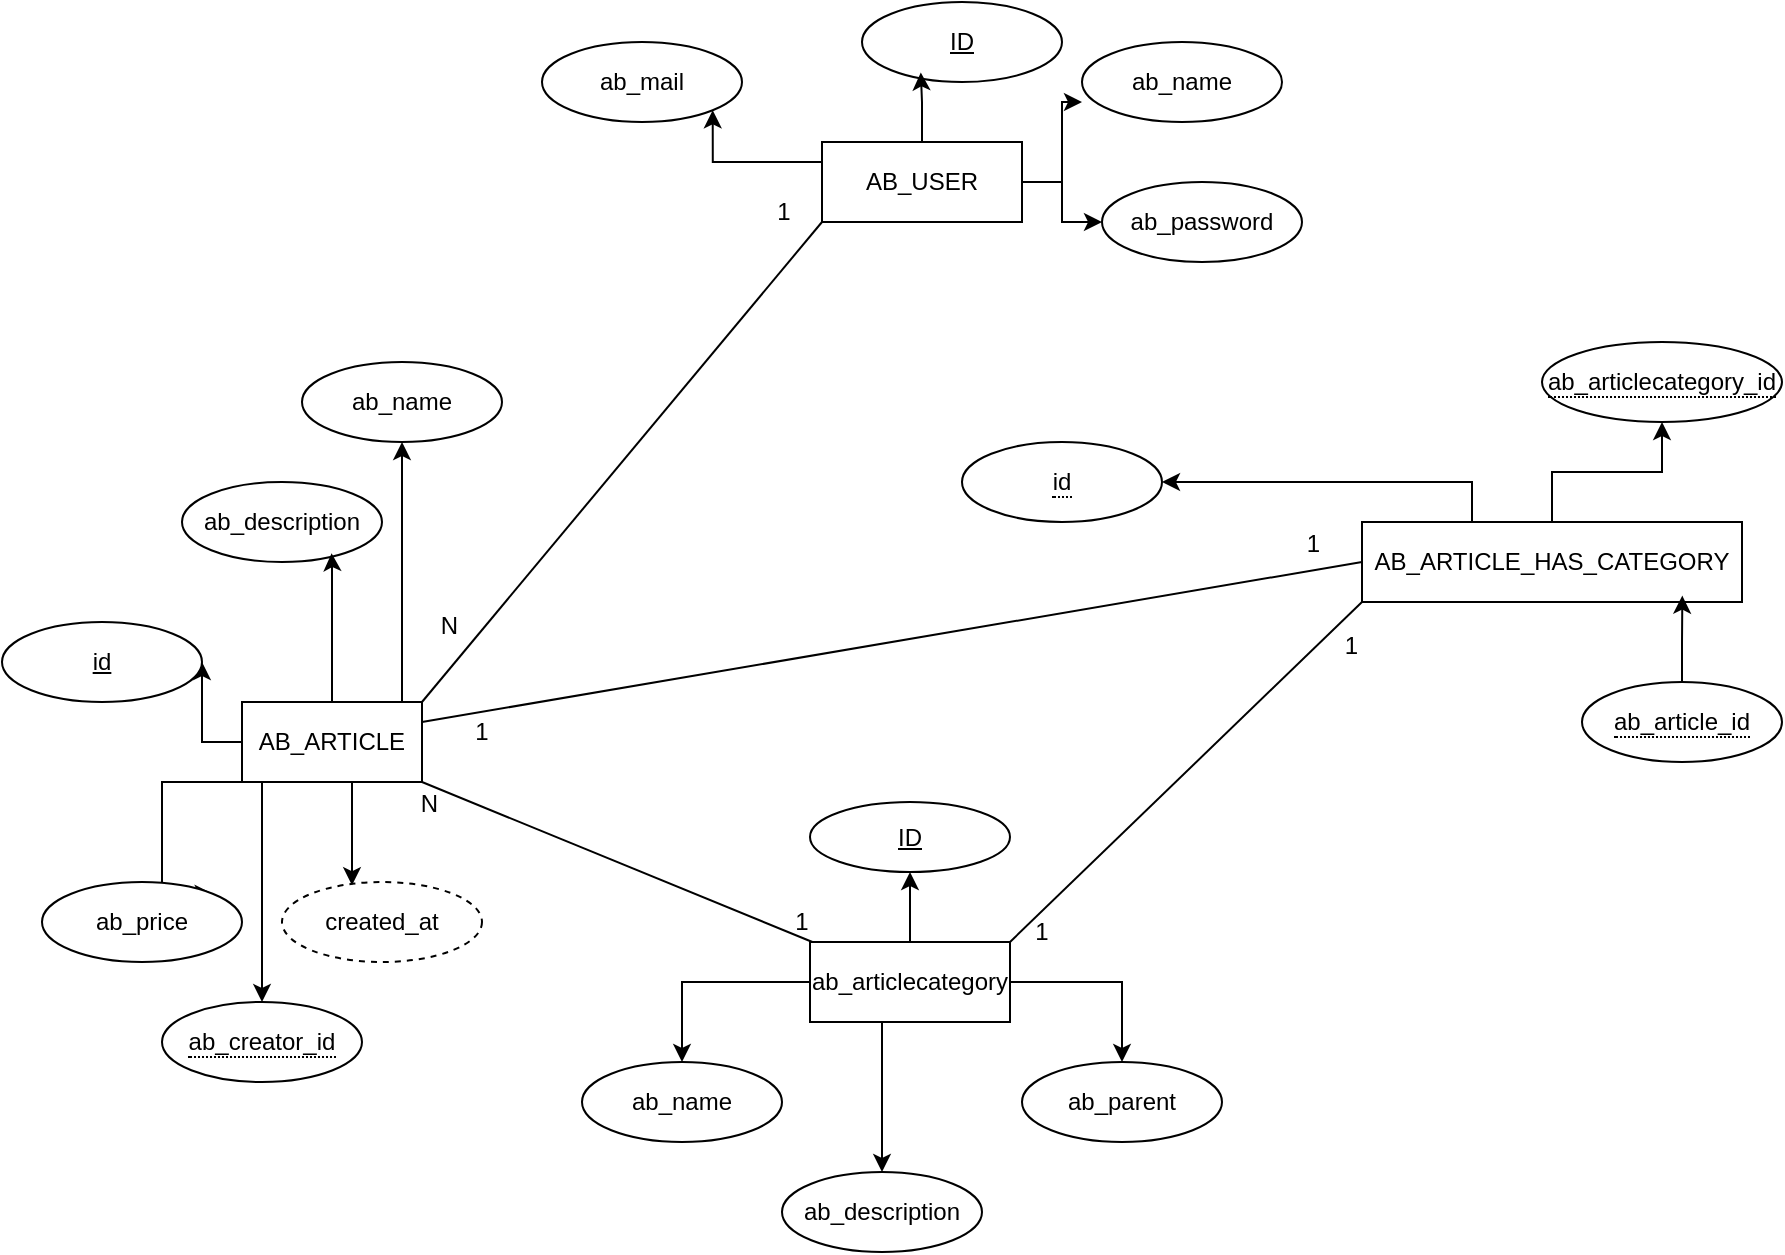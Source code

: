 <mxfile version="26.2.2">
  <diagram name="Page-1" id="SvWZXMdqnCbOz-GO7u-F">
    <mxGraphModel dx="1871" dy="626" grid="1" gridSize="10" guides="1" tooltips="1" connect="1" arrows="1" fold="1" page="1" pageScale="1" pageWidth="827" pageHeight="1169" background="#ffffff" math="0" shadow="0">
      <root>
        <mxCell id="0" />
        <mxCell id="1" parent="0" />
        <mxCell id="-T-tow7LN_VVc8fzxaMG-10" style="edgeStyle=orthogonalEdgeStyle;rounded=0;orthogonalLoop=1;jettySize=auto;html=1;" edge="1" parent="1" source="-T-tow7LN_VVc8fzxaMG-1" target="-T-tow7LN_VVc8fzxaMG-2">
          <mxGeometry relative="1" as="geometry">
            <Array as="points">
              <mxPoint x="110" y="230" />
              <mxPoint x="110" y="230" />
            </Array>
          </mxGeometry>
        </mxCell>
        <mxCell id="-T-tow7LN_VVc8fzxaMG-12" style="edgeStyle=orthogonalEdgeStyle;rounded=0;orthogonalLoop=1;jettySize=auto;html=1;exitX=0.5;exitY=1;exitDx=0;exitDy=0;entryX=1;entryY=0;entryDx=0;entryDy=0;" edge="1" parent="1" source="-T-tow7LN_VVc8fzxaMG-1" target="-T-tow7LN_VVc8fzxaMG-5">
          <mxGeometry relative="1" as="geometry">
            <Array as="points">
              <mxPoint x="-10" y="390" />
              <mxPoint x="-10" y="446" />
            </Array>
          </mxGeometry>
        </mxCell>
        <mxCell id="-T-tow7LN_VVc8fzxaMG-14" style="edgeStyle=orthogonalEdgeStyle;rounded=0;orthogonalLoop=1;jettySize=auto;html=1;" edge="1" parent="1" source="-T-tow7LN_VVc8fzxaMG-1" target="-T-tow7LN_VVc8fzxaMG-8">
          <mxGeometry relative="1" as="geometry" />
        </mxCell>
        <mxCell id="-T-tow7LN_VVc8fzxaMG-38" style="edgeStyle=orthogonalEdgeStyle;rounded=0;orthogonalLoop=1;jettySize=auto;html=1;" edge="1" parent="1" source="-T-tow7LN_VVc8fzxaMG-1" target="-T-tow7LN_VVc8fzxaMG-16">
          <mxGeometry relative="1" as="geometry">
            <Array as="points">
              <mxPoint x="40" y="420" />
              <mxPoint x="40" y="420" />
            </Array>
          </mxGeometry>
        </mxCell>
        <mxCell id="-T-tow7LN_VVc8fzxaMG-1" value="AB_ARTICLE" style="whiteSpace=wrap;html=1;align=center;" vertex="1" parent="1">
          <mxGeometry x="30" y="350" width="90" height="40" as="geometry" />
        </mxCell>
        <mxCell id="-T-tow7LN_VVc8fzxaMG-2" value="ab_name" style="ellipse;whiteSpace=wrap;html=1;align=center;" vertex="1" parent="1">
          <mxGeometry x="60" y="180" width="100" height="40" as="geometry" />
        </mxCell>
        <mxCell id="-T-tow7LN_VVc8fzxaMG-3" style="edgeStyle=orthogonalEdgeStyle;rounded=0;orthogonalLoop=1;jettySize=auto;html=1;exitX=0.5;exitY=1;exitDx=0;exitDy=0;" edge="1" parent="1" source="-T-tow7LN_VVc8fzxaMG-2" target="-T-tow7LN_VVc8fzxaMG-2">
          <mxGeometry relative="1" as="geometry" />
        </mxCell>
        <mxCell id="-T-tow7LN_VVc8fzxaMG-5" value="ab_price" style="ellipse;whiteSpace=wrap;html=1;align=center;" vertex="1" parent="1">
          <mxGeometry x="-70" y="440" width="100" height="40" as="geometry" />
        </mxCell>
        <mxCell id="-T-tow7LN_VVc8fzxaMG-6" value="ab_description" style="ellipse;whiteSpace=wrap;html=1;align=center;" vertex="1" parent="1">
          <mxGeometry y="240" width="100" height="40" as="geometry" />
        </mxCell>
        <mxCell id="-T-tow7LN_VVc8fzxaMG-8" value="id" style="ellipse;whiteSpace=wrap;html=1;align=center;fontStyle=4;" vertex="1" parent="1">
          <mxGeometry x="-90" y="310" width="100" height="40" as="geometry" />
        </mxCell>
        <mxCell id="-T-tow7LN_VVc8fzxaMG-9" value="created_at" style="ellipse;whiteSpace=wrap;html=1;align=center;dashed=1;" vertex="1" parent="1">
          <mxGeometry x="50" y="440" width="100" height="40" as="geometry" />
        </mxCell>
        <mxCell id="-T-tow7LN_VVc8fzxaMG-11" style="edgeStyle=orthogonalEdgeStyle;rounded=0;orthogonalLoop=1;jettySize=auto;html=1;entryX=0.748;entryY=0.89;entryDx=0;entryDy=0;entryPerimeter=0;" edge="1" parent="1" source="-T-tow7LN_VVc8fzxaMG-1" target="-T-tow7LN_VVc8fzxaMG-6">
          <mxGeometry relative="1" as="geometry">
            <Array as="points">
              <mxPoint x="75" y="280" />
              <mxPoint x="75" y="280" />
            </Array>
          </mxGeometry>
        </mxCell>
        <mxCell id="-T-tow7LN_VVc8fzxaMG-16" value="&lt;span style=&quot;border-bottom: 1px dotted&quot;&gt;ab_creator_id&lt;/span&gt;" style="ellipse;whiteSpace=wrap;html=1;align=center;" vertex="1" parent="1">
          <mxGeometry x="-10" y="500" width="100" height="40" as="geometry" />
        </mxCell>
        <mxCell id="-T-tow7LN_VVc8fzxaMG-26" style="edgeStyle=orthogonalEdgeStyle;rounded=0;orthogonalLoop=1;jettySize=auto;html=1;" edge="1" parent="1" source="-T-tow7LN_VVc8fzxaMG-20" target="-T-tow7LN_VVc8fzxaMG-23">
          <mxGeometry relative="1" as="geometry" />
        </mxCell>
        <mxCell id="-T-tow7LN_VVc8fzxaMG-28" style="edgeStyle=orthogonalEdgeStyle;rounded=0;orthogonalLoop=1;jettySize=auto;html=1;entryX=1;entryY=1;entryDx=0;entryDy=0;" edge="1" parent="1" source="-T-tow7LN_VVc8fzxaMG-20" target="-T-tow7LN_VVc8fzxaMG-21">
          <mxGeometry relative="1" as="geometry">
            <Array as="points">
              <mxPoint x="265" y="80" />
            </Array>
          </mxGeometry>
        </mxCell>
        <mxCell id="-T-tow7LN_VVc8fzxaMG-20" value="AB_USER" style="whiteSpace=wrap;html=1;align=center;" vertex="1" parent="1">
          <mxGeometry x="320" y="70" width="100" height="40" as="geometry" />
        </mxCell>
        <mxCell id="-T-tow7LN_VVc8fzxaMG-21" value="ab_mail" style="ellipse;whiteSpace=wrap;html=1;align=center;" vertex="1" parent="1">
          <mxGeometry x="180" y="20" width="100" height="40" as="geometry" />
        </mxCell>
        <mxCell id="-T-tow7LN_VVc8fzxaMG-22" value="ab_name" style="ellipse;whiteSpace=wrap;html=1;align=center;" vertex="1" parent="1">
          <mxGeometry x="450" y="20" width="100" height="40" as="geometry" />
        </mxCell>
        <mxCell id="-T-tow7LN_VVc8fzxaMG-23" value="ab_password" style="ellipse;whiteSpace=wrap;html=1;align=center;" vertex="1" parent="1">
          <mxGeometry x="460" y="90" width="100" height="40" as="geometry" />
        </mxCell>
        <mxCell id="-T-tow7LN_VVc8fzxaMG-24" value="ID" style="ellipse;whiteSpace=wrap;html=1;align=center;fontStyle=4;" vertex="1" parent="1">
          <mxGeometry x="340" width="100" height="40" as="geometry" />
        </mxCell>
        <mxCell id="-T-tow7LN_VVc8fzxaMG-27" style="edgeStyle=orthogonalEdgeStyle;rounded=0;orthogonalLoop=1;jettySize=auto;html=1;entryX=0;entryY=0.75;entryDx=0;entryDy=0;entryPerimeter=0;" edge="1" parent="1" source="-T-tow7LN_VVc8fzxaMG-20" target="-T-tow7LN_VVc8fzxaMG-22">
          <mxGeometry relative="1" as="geometry" />
        </mxCell>
        <mxCell id="-T-tow7LN_VVc8fzxaMG-30" style="edgeStyle=orthogonalEdgeStyle;rounded=0;orthogonalLoop=1;jettySize=auto;html=1;entryX=0.294;entryY=0.88;entryDx=0;entryDy=0;entryPerimeter=0;" edge="1" parent="1" source="-T-tow7LN_VVc8fzxaMG-20" target="-T-tow7LN_VVc8fzxaMG-24">
          <mxGeometry relative="1" as="geometry" />
        </mxCell>
        <mxCell id="-T-tow7LN_VVc8fzxaMG-31" value="" style="endArrow=none;html=1;rounded=0;exitX=0;exitY=0.5;exitDx=0;exitDy=0;entryX=1;entryY=0.5;entryDx=0;entryDy=0;" edge="1" parent="1">
          <mxGeometry relative="1" as="geometry">
            <mxPoint x="320" y="110" as="sourcePoint" />
            <mxPoint x="120" y="350" as="targetPoint" />
          </mxGeometry>
        </mxCell>
        <mxCell id="-T-tow7LN_VVc8fzxaMG-32" value="N" style="resizable=0;html=1;whiteSpace=wrap;align=right;verticalAlign=bottom;" connectable="0" vertex="1" parent="-T-tow7LN_VVc8fzxaMG-31">
          <mxGeometry x="1" relative="1" as="geometry">
            <mxPoint x="20" y="-30" as="offset" />
          </mxGeometry>
        </mxCell>
        <mxCell id="-T-tow7LN_VVc8fzxaMG-50" value="" style="edgeStyle=orthogonalEdgeStyle;rounded=0;orthogonalLoop=1;jettySize=auto;html=1;" edge="1" parent="1" source="-T-tow7LN_VVc8fzxaMG-33" target="-T-tow7LN_VVc8fzxaMG-36">
          <mxGeometry relative="1" as="geometry">
            <Array as="points">
              <mxPoint x="350" y="540" />
              <mxPoint x="350" y="540" />
            </Array>
          </mxGeometry>
        </mxCell>
        <mxCell id="-T-tow7LN_VVc8fzxaMG-51" style="edgeStyle=orthogonalEdgeStyle;rounded=0;orthogonalLoop=1;jettySize=auto;html=1;entryX=0.5;entryY=0;entryDx=0;entryDy=0;" edge="1" parent="1" source="-T-tow7LN_VVc8fzxaMG-33" target="-T-tow7LN_VVc8fzxaMG-48">
          <mxGeometry relative="1" as="geometry" />
        </mxCell>
        <mxCell id="-T-tow7LN_VVc8fzxaMG-52" style="edgeStyle=orthogonalEdgeStyle;rounded=0;orthogonalLoop=1;jettySize=auto;html=1;" edge="1" parent="1" source="-T-tow7LN_VVc8fzxaMG-33" target="-T-tow7LN_VVc8fzxaMG-37">
          <mxGeometry relative="1" as="geometry" />
        </mxCell>
        <mxCell id="-T-tow7LN_VVc8fzxaMG-78" style="edgeStyle=orthogonalEdgeStyle;rounded=0;orthogonalLoop=1;jettySize=auto;html=1;entryX=0.5;entryY=0;entryDx=0;entryDy=0;" edge="1" parent="1" source="-T-tow7LN_VVc8fzxaMG-33" target="-T-tow7LN_VVc8fzxaMG-35">
          <mxGeometry relative="1" as="geometry" />
        </mxCell>
        <mxCell id="-T-tow7LN_VVc8fzxaMG-33" value="ab_articlecategory" style="whiteSpace=wrap;html=1;align=center;" vertex="1" parent="1">
          <mxGeometry x="314" y="470" width="100" height="40" as="geometry" />
        </mxCell>
        <mxCell id="-T-tow7LN_VVc8fzxaMG-35" value="ab_name" style="ellipse;whiteSpace=wrap;html=1;align=center;" vertex="1" parent="1">
          <mxGeometry x="200" y="530" width="100" height="40" as="geometry" />
        </mxCell>
        <mxCell id="-T-tow7LN_VVc8fzxaMG-36" value="ab_description" style="ellipse;whiteSpace=wrap;html=1;align=center;" vertex="1" parent="1">
          <mxGeometry x="300" y="585" width="100" height="40" as="geometry" />
        </mxCell>
        <mxCell id="-T-tow7LN_VVc8fzxaMG-37" value="ID" style="ellipse;whiteSpace=wrap;html=1;align=center;fontStyle=4;" vertex="1" parent="1">
          <mxGeometry x="314" y="400" width="100" height="35" as="geometry" />
        </mxCell>
        <mxCell id="-T-tow7LN_VVc8fzxaMG-40" style="edgeStyle=orthogonalEdgeStyle;rounded=0;orthogonalLoop=1;jettySize=auto;html=1;entryX=0.35;entryY=0.04;entryDx=0;entryDy=0;entryPerimeter=0;" edge="1" parent="1" source="-T-tow7LN_VVc8fzxaMG-1" target="-T-tow7LN_VVc8fzxaMG-9">
          <mxGeometry relative="1" as="geometry">
            <Array as="points">
              <mxPoint x="85" y="400" />
              <mxPoint x="85" y="400" />
            </Array>
          </mxGeometry>
        </mxCell>
        <mxCell id="-T-tow7LN_VVc8fzxaMG-42" value="" style="endArrow=none;html=1;rounded=0;entryX=1;entryY=1;entryDx=0;entryDy=0;" edge="1" parent="1" source="-T-tow7LN_VVc8fzxaMG-33" target="-T-tow7LN_VVc8fzxaMG-1">
          <mxGeometry relative="1" as="geometry">
            <mxPoint x="140" y="570" as="sourcePoint" />
            <mxPoint x="300" y="570" as="targetPoint" />
          </mxGeometry>
        </mxCell>
        <mxCell id="-T-tow7LN_VVc8fzxaMG-43" value="N" style="resizable=0;html=1;whiteSpace=wrap;align=right;verticalAlign=bottom;" connectable="0" vertex="1" parent="-T-tow7LN_VVc8fzxaMG-42">
          <mxGeometry x="1" relative="1" as="geometry">
            <mxPoint x="10" y="20" as="offset" />
          </mxGeometry>
        </mxCell>
        <mxCell id="-T-tow7LN_VVc8fzxaMG-44" value="1" style="text;html=1;align=center;verticalAlign=middle;whiteSpace=wrap;rounded=0;" vertex="1" parent="1">
          <mxGeometry x="288" y="100" width="26" height="10" as="geometry" />
        </mxCell>
        <mxCell id="-T-tow7LN_VVc8fzxaMG-47" value="1" style="text;html=1;align=center;verticalAlign=middle;whiteSpace=wrap;rounded=0;" vertex="1" parent="1">
          <mxGeometry x="300" y="455" width="20" height="10" as="geometry" />
        </mxCell>
        <mxCell id="-T-tow7LN_VVc8fzxaMG-48" value="ab_parent" style="ellipse;whiteSpace=wrap;html=1;align=center;" vertex="1" parent="1">
          <mxGeometry x="420" y="530" width="100" height="40" as="geometry" />
        </mxCell>
        <mxCell id="-T-tow7LN_VVc8fzxaMG-56" style="edgeStyle=orthogonalEdgeStyle;rounded=0;orthogonalLoop=1;jettySize=auto;html=1;entryX=1;entryY=0.5;entryDx=0;entryDy=0;" edge="1" parent="1" source="-T-tow7LN_VVc8fzxaMG-53" target="-T-tow7LN_VVc8fzxaMG-54">
          <mxGeometry relative="1" as="geometry">
            <Array as="points">
              <mxPoint x="645" y="240" />
            </Array>
          </mxGeometry>
        </mxCell>
        <mxCell id="-T-tow7LN_VVc8fzxaMG-67" style="edgeStyle=orthogonalEdgeStyle;rounded=0;orthogonalLoop=1;jettySize=auto;html=1;entryX=0.5;entryY=1;entryDx=0;entryDy=0;" edge="1" parent="1" source="-T-tow7LN_VVc8fzxaMG-53" target="-T-tow7LN_VVc8fzxaMG-66">
          <mxGeometry relative="1" as="geometry" />
        </mxCell>
        <mxCell id="-T-tow7LN_VVc8fzxaMG-53" value="AB_ARTICLE_HAS_CATEGORY" style="whiteSpace=wrap;html=1;align=center;" vertex="1" parent="1">
          <mxGeometry x="590" y="260" width="190" height="40" as="geometry" />
        </mxCell>
        <mxCell id="-T-tow7LN_VVc8fzxaMG-54" value="&lt;span style=&quot;border-bottom: 1px dotted&quot;&gt;id&lt;/span&gt;" style="ellipse;whiteSpace=wrap;html=1;align=center;" vertex="1" parent="1">
          <mxGeometry x="390" y="220" width="100" height="40" as="geometry" />
        </mxCell>
        <mxCell id="-T-tow7LN_VVc8fzxaMG-60" value="&lt;span style=&quot;border-bottom: 1px dotted&quot;&gt;ab_article_id&lt;/span&gt;" style="ellipse;whiteSpace=wrap;html=1;align=center;" vertex="1" parent="1">
          <mxGeometry x="700" y="340" width="100" height="40" as="geometry" />
        </mxCell>
        <mxCell id="-T-tow7LN_VVc8fzxaMG-63" style="edgeStyle=orthogonalEdgeStyle;rounded=0;orthogonalLoop=1;jettySize=auto;html=1;entryX=0.843;entryY=0.92;entryDx=0;entryDy=0;entryPerimeter=0;" edge="1" parent="1" source="-T-tow7LN_VVc8fzxaMG-60" target="-T-tow7LN_VVc8fzxaMG-53">
          <mxGeometry relative="1" as="geometry" />
        </mxCell>
        <mxCell id="-T-tow7LN_VVc8fzxaMG-66" value="&lt;span style=&quot;border-bottom: 1px dotted&quot;&gt;ab_articlecategory_id&lt;/span&gt;" style="ellipse;whiteSpace=wrap;html=1;align=center;" vertex="1" parent="1">
          <mxGeometry x="680" y="170" width="120" height="40" as="geometry" />
        </mxCell>
        <mxCell id="-T-tow7LN_VVc8fzxaMG-70" value="" style="endArrow=none;html=1;rounded=0;exitX=1;exitY=0.25;exitDx=0;exitDy=0;entryX=0;entryY=0.5;entryDx=0;entryDy=0;" edge="1" parent="1" source="-T-tow7LN_VVc8fzxaMG-1" target="-T-tow7LN_VVc8fzxaMG-53">
          <mxGeometry relative="1" as="geometry">
            <mxPoint x="330" y="340" as="sourcePoint" />
            <mxPoint x="490" y="340" as="targetPoint" />
          </mxGeometry>
        </mxCell>
        <mxCell id="-T-tow7LN_VVc8fzxaMG-71" value="1" style="resizable=0;html=1;whiteSpace=wrap;align=right;verticalAlign=bottom;" connectable="0" vertex="1" parent="-T-tow7LN_VVc8fzxaMG-70">
          <mxGeometry x="1" relative="1" as="geometry">
            <mxPoint x="-20" as="offset" />
          </mxGeometry>
        </mxCell>
        <mxCell id="-T-tow7LN_VVc8fzxaMG-72" value="" style="endArrow=none;html=1;rounded=0;entryX=0;entryY=1;entryDx=0;entryDy=0;exitX=1;exitY=0;exitDx=0;exitDy=0;" edge="1" parent="1" source="-T-tow7LN_VVc8fzxaMG-33" target="-T-tow7LN_VVc8fzxaMG-53">
          <mxGeometry relative="1" as="geometry">
            <mxPoint x="414" y="417" as="sourcePoint" />
            <mxPoint x="574" y="417" as="targetPoint" />
          </mxGeometry>
        </mxCell>
        <mxCell id="-T-tow7LN_VVc8fzxaMG-73" value="1" style="resizable=0;html=1;whiteSpace=wrap;align=right;verticalAlign=bottom;" connectable="0" vertex="1" parent="-T-tow7LN_VVc8fzxaMG-72">
          <mxGeometry x="1" relative="1" as="geometry">
            <mxPoint y="30" as="offset" />
          </mxGeometry>
        </mxCell>
        <mxCell id="-T-tow7LN_VVc8fzxaMG-75" value="1" style="text;html=1;align=center;verticalAlign=middle;whiteSpace=wrap;rounded=0;" vertex="1" parent="1">
          <mxGeometry x="120" y="350" width="60" height="30" as="geometry" />
        </mxCell>
        <mxCell id="-T-tow7LN_VVc8fzxaMG-76" value="1" style="text;html=1;align=center;verticalAlign=middle;whiteSpace=wrap;rounded=0;" vertex="1" parent="1">
          <mxGeometry x="400" y="450" width="60" height="30" as="geometry" />
        </mxCell>
      </root>
    </mxGraphModel>
  </diagram>
</mxfile>
